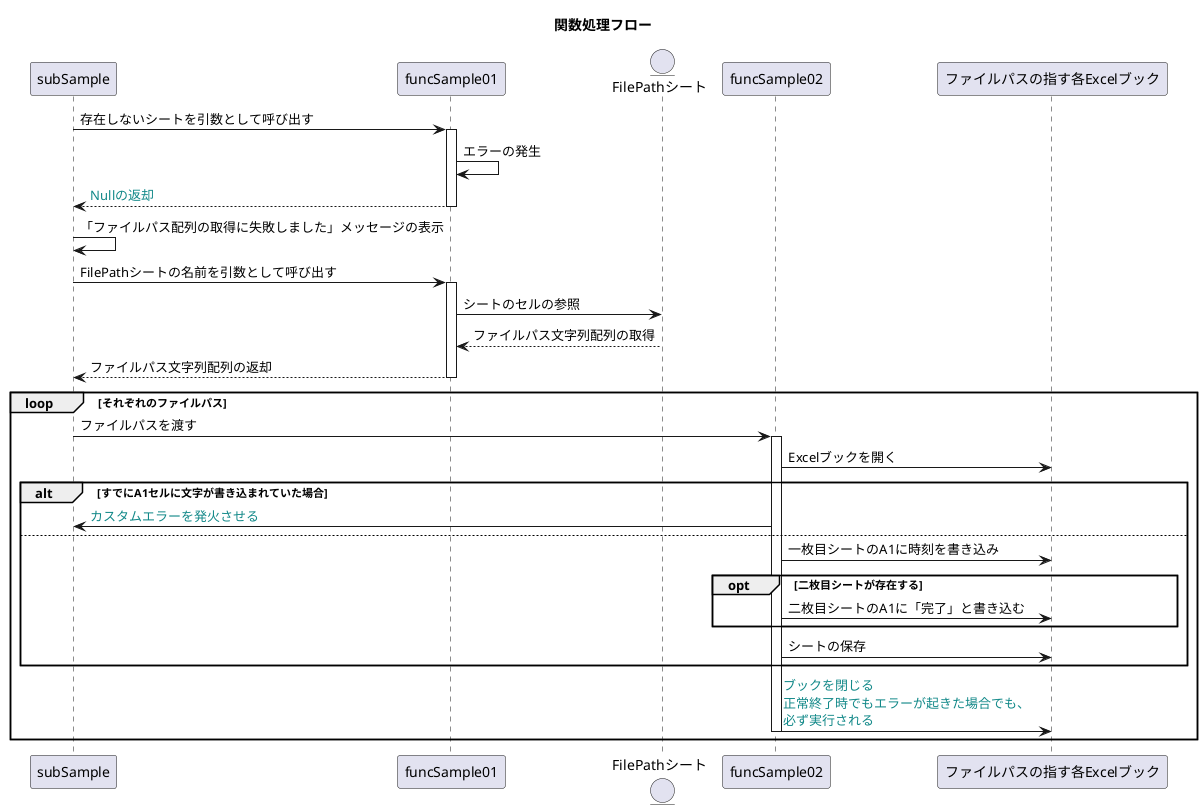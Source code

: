 @startuml
title 関数処理フロー
participant subSample
participant funcSample01
entity FilePathシート as FPSt
participant funcSample02
participant ファイルパスの指す各Excelブック as WB


subSample -> funcSample01: 存在しないシートを引数として呼び出す
activate funcSample01
funcSample01 -> funcSample01: エラーの発生
funcSample01 --> subSample: <color:#118888>Nullの返却
deactivate funcSample01
subSample -> subSample: 「ファイルパス配列の取得に失敗しました」メッセージの表示

subSample -> funcSample01: FilePathシートの名前を引数として呼び出す
activate funcSample01
funcSample01 -> FPSt: シートのセルの参照
FPSt --> funcSample01: ファイルパス文字列配列の取得
funcSample01 --> subSample: ファイルパス文字列配列の返却
deactivate funcSample01

loop それぞれのファイルパス
    subSample -> funcSample02: ファイルパスを渡す
    activate funcSample02
    funcSample02 -> WB: Excelブックを開く
    alt すでにA1セルに文字が書き込まれていた場合
        funcSample02 -> subSample: <color:#118888>カスタムエラーを発火させる
    else
    funcSample02 -> WB: 一枚目シートのA1に時刻を書き込み
    opt 二枚目シートが存在する
        funcSample02 -> WB: 二枚目シートのA1に「完了」と書き込む
    end
    funcSample02 -> WB: シートの保存
    end
    funcSample02 -> WB: <color:#118888>ブックを閉じる\n<color:#118888>正常終了時でもエラーが起きた場合でも、\n<color:#118888>必ず実行される
    deactivate funcSample02
end


@enduml